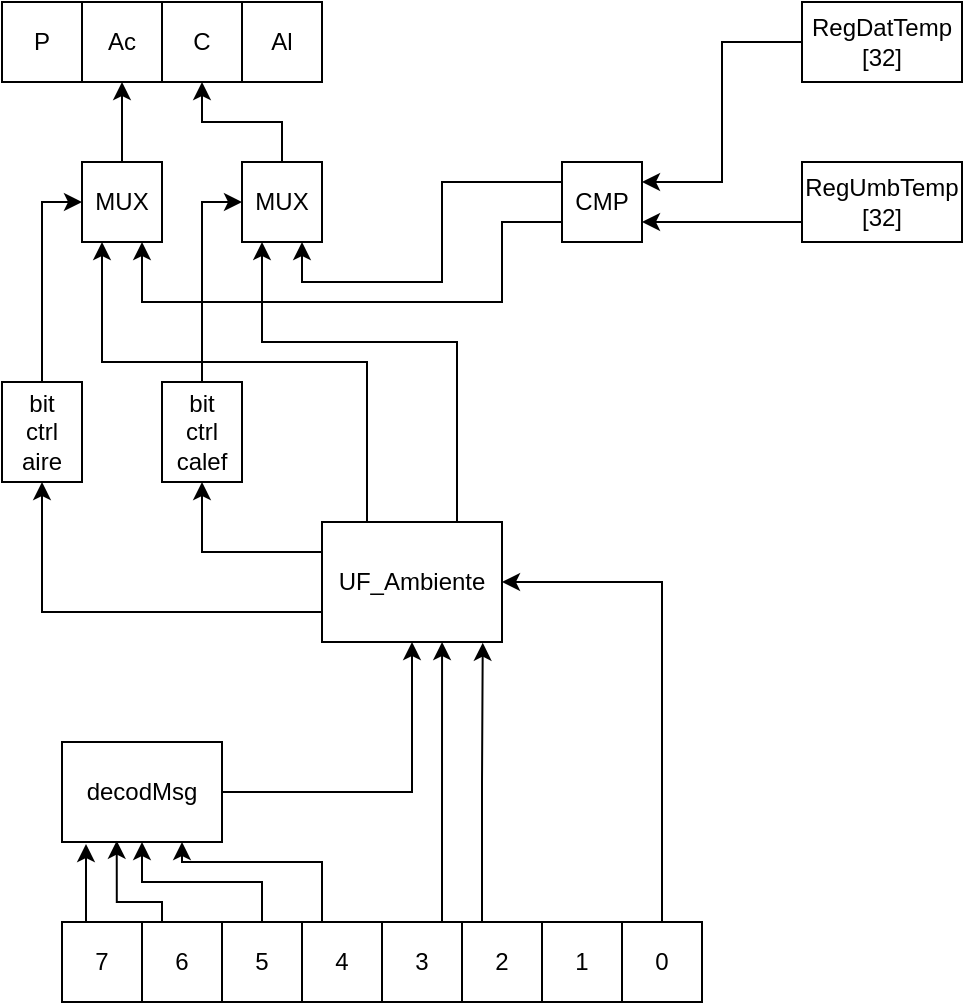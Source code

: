 <mxfile version="14.8.0" type="device"><diagram id="OWE6gKwmS8OFdbPYboRF" name="Page-1"><mxGraphModel dx="647" dy="438" grid="1" gridSize="10" guides="1" tooltips="1" connect="1" arrows="1" fold="1" page="1" pageScale="1" pageWidth="3300" pageHeight="4681" math="0" shadow="0"><root><mxCell id="0"/><mxCell id="1" parent="0"/><mxCell id="gax2nBKEOztwc7-9-jNK-1" value="P" style="rounded=0;whiteSpace=wrap;html=1;" parent="1" vertex="1"><mxGeometry x="160" y="120" width="40" height="40" as="geometry"/></mxCell><mxCell id="gax2nBKEOztwc7-9-jNK-2" value="Ac" style="rounded=0;whiteSpace=wrap;html=1;" parent="1" vertex="1"><mxGeometry x="200" y="120" width="40" height="40" as="geometry"/></mxCell><mxCell id="gax2nBKEOztwc7-9-jNK-3" value="C" style="rounded=0;whiteSpace=wrap;html=1;" parent="1" vertex="1"><mxGeometry x="240" y="120" width="40" height="40" as="geometry"/></mxCell><mxCell id="gax2nBKEOztwc7-9-jNK-4" value="Al" style="rounded=0;whiteSpace=wrap;html=1;" parent="1" vertex="1"><mxGeometry x="280" y="120" width="40" height="40" as="geometry"/></mxCell><mxCell id="gax2nBKEOztwc7-9-jNK-13" style="edgeStyle=orthogonalEdgeStyle;rounded=0;orthogonalLoop=1;jettySize=auto;html=1;entryX=1;entryY=0.25;entryDx=0;entryDy=0;" parent="1" source="gax2nBKEOztwc7-9-jNK-5" target="gax2nBKEOztwc7-9-jNK-12" edge="1"><mxGeometry relative="1" as="geometry"/></mxCell><mxCell id="gax2nBKEOztwc7-9-jNK-5" value="RegDatTemp&lt;br&gt;[32]" style="rounded=0;whiteSpace=wrap;html=1;" parent="1" vertex="1"><mxGeometry x="560" y="120" width="80" height="40" as="geometry"/></mxCell><mxCell id="gax2nBKEOztwc7-9-jNK-14" style="edgeStyle=orthogonalEdgeStyle;rounded=0;orthogonalLoop=1;jettySize=auto;html=1;entryX=1;entryY=0.75;entryDx=0;entryDy=0;" parent="1" source="gax2nBKEOztwc7-9-jNK-10" target="gax2nBKEOztwc7-9-jNK-12" edge="1"><mxGeometry relative="1" as="geometry"><Array as="points"><mxPoint x="550" y="230"/><mxPoint x="550" y="230"/></Array></mxGeometry></mxCell><mxCell id="gax2nBKEOztwc7-9-jNK-10" value="&lt;div&gt;RegUmbTemp&lt;/div&gt;&lt;div&gt;[32]&lt;br&gt;&lt;/div&gt;" style="rounded=0;whiteSpace=wrap;html=1;" parent="1" vertex="1"><mxGeometry x="560" y="200" width="80" height="40" as="geometry"/></mxCell><mxCell id="gax2nBKEOztwc7-9-jNK-19" style="edgeStyle=orthogonalEdgeStyle;rounded=0;orthogonalLoop=1;jettySize=auto;html=1;exitX=0;exitY=0.25;exitDx=0;exitDy=0;entryX=0.75;entryY=1;entryDx=0;entryDy=0;" parent="1" source="gax2nBKEOztwc7-9-jNK-12" target="gax2nBKEOztwc7-9-jNK-15" edge="1"><mxGeometry relative="1" as="geometry"><mxPoint x="370" y="240" as="targetPoint"/></mxGeometry></mxCell><mxCell id="gax2nBKEOztwc7-9-jNK-20" style="edgeStyle=orthogonalEdgeStyle;rounded=0;orthogonalLoop=1;jettySize=auto;html=1;exitX=0;exitY=0.75;exitDx=0;exitDy=0;entryX=0.75;entryY=1;entryDx=0;entryDy=0;" parent="1" source="gax2nBKEOztwc7-9-jNK-12" target="gax2nBKEOztwc7-9-jNK-16" edge="1"><mxGeometry relative="1" as="geometry"><Array as="points"><mxPoint x="410" y="230"/><mxPoint x="410" y="270"/><mxPoint x="230" y="270"/></Array></mxGeometry></mxCell><mxCell id="gax2nBKEOztwc7-9-jNK-12" value="CMP" style="rounded=0;whiteSpace=wrap;html=1;" parent="1" vertex="1"><mxGeometry x="440" y="200" width="40" height="40" as="geometry"/></mxCell><mxCell id="gax2nBKEOztwc7-9-jNK-18" style="edgeStyle=orthogonalEdgeStyle;rounded=0;orthogonalLoop=1;jettySize=auto;html=1;entryX=0.5;entryY=1;entryDx=0;entryDy=0;" parent="1" source="gax2nBKEOztwc7-9-jNK-15" target="gax2nBKEOztwc7-9-jNK-3" edge="1"><mxGeometry relative="1" as="geometry"/></mxCell><mxCell id="gax2nBKEOztwc7-9-jNK-15" value="MUX" style="rounded=0;whiteSpace=wrap;html=1;" parent="1" vertex="1"><mxGeometry x="280" y="200" width="40" height="40" as="geometry"/></mxCell><mxCell id="gax2nBKEOztwc7-9-jNK-17" style="edgeStyle=orthogonalEdgeStyle;rounded=0;orthogonalLoop=1;jettySize=auto;html=1;entryX=0.5;entryY=1;entryDx=0;entryDy=0;" parent="1" source="gax2nBKEOztwc7-9-jNK-16" target="gax2nBKEOztwc7-9-jNK-2" edge="1"><mxGeometry relative="1" as="geometry"/></mxCell><mxCell id="gax2nBKEOztwc7-9-jNK-16" value="&lt;div&gt;MUX&lt;/div&gt;" style="rounded=0;whiteSpace=wrap;html=1;" parent="1" vertex="1"><mxGeometry x="200" y="200" width="40" height="40" as="geometry"/></mxCell><mxCell id="gax2nBKEOztwc7-9-jNK-21" value="bit&lt;br&gt;ctrl&lt;br&gt;aire" style="rounded=0;whiteSpace=wrap;html=1;" parent="1" vertex="1"><mxGeometry x="160" y="310" width="40" height="50" as="geometry"/></mxCell><mxCell id="55jtJiVc2g_GBhcqkzkL-2" style="edgeStyle=orthogonalEdgeStyle;rounded=0;orthogonalLoop=1;jettySize=auto;html=1;entryX=0;entryY=0.5;entryDx=0;entryDy=0;" edge="1" parent="1" source="gax2nBKEOztwc7-9-jNK-22" target="gax2nBKEOztwc7-9-jNK-15"><mxGeometry relative="1" as="geometry"/></mxCell><mxCell id="gax2nBKEOztwc7-9-jNK-22" value="bit&lt;br&gt;ctrl&lt;br&gt;calef" style="rounded=0;whiteSpace=wrap;html=1;" parent="1" vertex="1"><mxGeometry x="240" y="310" width="40" height="50" as="geometry"/></mxCell><mxCell id="gax2nBKEOztwc7-9-jNK-25" style="edgeStyle=orthogonalEdgeStyle;rounded=0;orthogonalLoop=1;jettySize=auto;html=1;exitX=0;exitY=0.25;exitDx=0;exitDy=0;entryX=0.5;entryY=1;entryDx=0;entryDy=0;" parent="1" source="gax2nBKEOztwc7-9-jNK-24" target="gax2nBKEOztwc7-9-jNK-22" edge="1"><mxGeometry relative="1" as="geometry"/></mxCell><mxCell id="gax2nBKEOztwc7-9-jNK-26" style="edgeStyle=orthogonalEdgeStyle;rounded=0;orthogonalLoop=1;jettySize=auto;html=1;exitX=0;exitY=0.75;exitDx=0;exitDy=0;entryX=0.5;entryY=1;entryDx=0;entryDy=0;" parent="1" source="gax2nBKEOztwc7-9-jNK-24" target="gax2nBKEOztwc7-9-jNK-21" edge="1"><mxGeometry relative="1" as="geometry"/></mxCell><mxCell id="gax2nBKEOztwc7-9-jNK-27" style="edgeStyle=orthogonalEdgeStyle;rounded=0;orthogonalLoop=1;jettySize=auto;html=1;exitX=0.25;exitY=0;exitDx=0;exitDy=0;entryX=0.25;entryY=1;entryDx=0;entryDy=0;" parent="1" source="gax2nBKEOztwc7-9-jNK-24" target="gax2nBKEOztwc7-9-jNK-16" edge="1"><mxGeometry relative="1" as="geometry"><mxPoint x="343" y="300" as="targetPoint"/><Array as="points"><mxPoint x="342" y="300"/><mxPoint x="210" y="300"/></Array></mxGeometry></mxCell><mxCell id="gax2nBKEOztwc7-9-jNK-28" style="edgeStyle=orthogonalEdgeStyle;rounded=0;orthogonalLoop=1;jettySize=auto;html=1;exitX=0.75;exitY=0;exitDx=0;exitDy=0;entryX=0.25;entryY=1;entryDx=0;entryDy=0;" parent="1" source="gax2nBKEOztwc7-9-jNK-24" target="gax2nBKEOztwc7-9-jNK-15" edge="1"><mxGeometry relative="1" as="geometry"><Array as="points"><mxPoint x="388" y="290"/><mxPoint x="290" y="290"/></Array></mxGeometry></mxCell><mxCell id="gax2nBKEOztwc7-9-jNK-24" value="&lt;div&gt;UF_Ambiente&lt;/div&gt;" style="rounded=0;whiteSpace=wrap;html=1;" parent="1" vertex="1"><mxGeometry x="320" y="380" width="90" height="60" as="geometry"/></mxCell><mxCell id="gax2nBKEOztwc7-9-jNK-30" style="edgeStyle=orthogonalEdgeStyle;rounded=0;orthogonalLoop=1;jettySize=auto;html=1;entryX=0.5;entryY=1;entryDx=0;entryDy=0;" parent="1" source="gax2nBKEOztwc7-9-jNK-29" target="gax2nBKEOztwc7-9-jNK-24" edge="1"><mxGeometry relative="1" as="geometry"/></mxCell><mxCell id="gax2nBKEOztwc7-9-jNK-29" value="decodMsg" style="rounded=0;whiteSpace=wrap;html=1;" parent="1" vertex="1"><mxGeometry x="190" y="490" width="80" height="50" as="geometry"/></mxCell><mxCell id="gax2nBKEOztwc7-9-jNK-39" style="edgeStyle=orthogonalEdgeStyle;rounded=0;orthogonalLoop=1;jettySize=auto;html=1;entryX=0.15;entryY=1.02;entryDx=0;entryDy=0;entryPerimeter=0;" parent="1" source="gax2nBKEOztwc7-9-jNK-31" target="gax2nBKEOztwc7-9-jNK-29" edge="1"><mxGeometry relative="1" as="geometry"><Array as="points"><mxPoint x="202" y="570"/><mxPoint x="202" y="570"/></Array></mxGeometry></mxCell><mxCell id="gax2nBKEOztwc7-9-jNK-31" value="7" style="rounded=0;whiteSpace=wrap;html=1;" parent="1" vertex="1"><mxGeometry x="190" y="580" width="40" height="40" as="geometry"/></mxCell><mxCell id="gax2nBKEOztwc7-9-jNK-40" style="edgeStyle=orthogonalEdgeStyle;rounded=0;orthogonalLoop=1;jettySize=auto;html=1;entryX=0.342;entryY=0.987;entryDx=0;entryDy=0;entryPerimeter=0;" parent="1" source="gax2nBKEOztwc7-9-jNK-32" target="gax2nBKEOztwc7-9-jNK-29" edge="1"><mxGeometry relative="1" as="geometry"><Array as="points"><mxPoint x="240" y="570"/><mxPoint x="217" y="570"/></Array></mxGeometry></mxCell><mxCell id="gax2nBKEOztwc7-9-jNK-32" value="6" style="rounded=0;whiteSpace=wrap;html=1;" parent="1" vertex="1"><mxGeometry x="230" y="580" width="40" height="40" as="geometry"/></mxCell><mxCell id="gax2nBKEOztwc7-9-jNK-41" style="edgeStyle=orthogonalEdgeStyle;rounded=0;orthogonalLoop=1;jettySize=auto;html=1;entryX=0.5;entryY=1;entryDx=0;entryDy=0;" parent="1" source="gax2nBKEOztwc7-9-jNK-33" target="gax2nBKEOztwc7-9-jNK-29" edge="1"><mxGeometry relative="1" as="geometry"><Array as="points"><mxPoint x="290" y="560"/><mxPoint x="230" y="560"/></Array></mxGeometry></mxCell><mxCell id="gax2nBKEOztwc7-9-jNK-33" value="5" style="rounded=0;whiteSpace=wrap;html=1;" parent="1" vertex="1"><mxGeometry x="270" y="580" width="40" height="40" as="geometry"/></mxCell><mxCell id="gax2nBKEOztwc7-9-jNK-42" style="edgeStyle=orthogonalEdgeStyle;rounded=0;orthogonalLoop=1;jettySize=auto;html=1;entryX=0.75;entryY=1;entryDx=0;entryDy=0;" parent="1" source="gax2nBKEOztwc7-9-jNK-34" target="gax2nBKEOztwc7-9-jNK-29" edge="1"><mxGeometry relative="1" as="geometry"><Array as="points"><mxPoint x="320" y="550"/><mxPoint x="250" y="550"/></Array></mxGeometry></mxCell><mxCell id="gax2nBKEOztwc7-9-jNK-34" value="4" style="rounded=0;whiteSpace=wrap;html=1;" parent="1" vertex="1"><mxGeometry x="310" y="580" width="40" height="40" as="geometry"/></mxCell><mxCell id="gax2nBKEOztwc7-9-jNK-43" style="edgeStyle=orthogonalEdgeStyle;rounded=0;orthogonalLoop=1;jettySize=auto;html=1;entryX=0.667;entryY=1;entryDx=0;entryDy=0;entryPerimeter=0;" parent="1" source="gax2nBKEOztwc7-9-jNK-35" target="gax2nBKEOztwc7-9-jNK-24" edge="1"><mxGeometry relative="1" as="geometry"><Array as="points"><mxPoint x="380" y="540"/><mxPoint x="380" y="540"/></Array></mxGeometry></mxCell><mxCell id="gax2nBKEOztwc7-9-jNK-35" value="3" style="rounded=0;whiteSpace=wrap;html=1;" parent="1" vertex="1"><mxGeometry x="350" y="580" width="40" height="40" as="geometry"/></mxCell><mxCell id="gax2nBKEOztwc7-9-jNK-44" style="edgeStyle=orthogonalEdgeStyle;rounded=0;orthogonalLoop=1;jettySize=auto;html=1;entryX=0.893;entryY=1.006;entryDx=0;entryDy=0;entryPerimeter=0;" parent="1" source="gax2nBKEOztwc7-9-jNK-36" target="gax2nBKEOztwc7-9-jNK-24" edge="1"><mxGeometry relative="1" as="geometry"><Array as="points"><mxPoint x="400" y="510"/><mxPoint x="400" y="510"/></Array></mxGeometry></mxCell><mxCell id="gax2nBKEOztwc7-9-jNK-36" value="2" style="rounded=0;whiteSpace=wrap;html=1;" parent="1" vertex="1"><mxGeometry x="390" y="580" width="40" height="40" as="geometry"/></mxCell><mxCell id="gax2nBKEOztwc7-9-jNK-37" value="1" style="rounded=0;whiteSpace=wrap;html=1;" parent="1" vertex="1"><mxGeometry x="430" y="580" width="40" height="40" as="geometry"/></mxCell><mxCell id="gax2nBKEOztwc7-9-jNK-45" style="edgeStyle=orthogonalEdgeStyle;rounded=0;orthogonalLoop=1;jettySize=auto;html=1;entryX=1;entryY=0.5;entryDx=0;entryDy=0;" parent="1" source="gax2nBKEOztwc7-9-jNK-38" target="gax2nBKEOztwc7-9-jNK-24" edge="1"><mxGeometry relative="1" as="geometry"><Array as="points"><mxPoint x="490" y="410"/></Array></mxGeometry></mxCell><mxCell id="gax2nBKEOztwc7-9-jNK-38" value="0" style="rounded=0;whiteSpace=wrap;html=1;" parent="1" vertex="1"><mxGeometry x="470" y="580" width="40" height="40" as="geometry"/></mxCell><mxCell id="55jtJiVc2g_GBhcqkzkL-1" value="" style="endArrow=classic;html=1;entryX=0;entryY=0.5;entryDx=0;entryDy=0;exitX=0.5;exitY=0;exitDx=0;exitDy=0;rounded=0;" edge="1" parent="1" source="gax2nBKEOztwc7-9-jNK-21" target="gax2nBKEOztwc7-9-jNK-16"><mxGeometry width="50" height="50" relative="1" as="geometry"><mxPoint x="130" y="260" as="sourcePoint"/><mxPoint x="180" y="210" as="targetPoint"/><Array as="points"><mxPoint x="180" y="220"/></Array></mxGeometry></mxCell></root></mxGraphModel></diagram></mxfile>